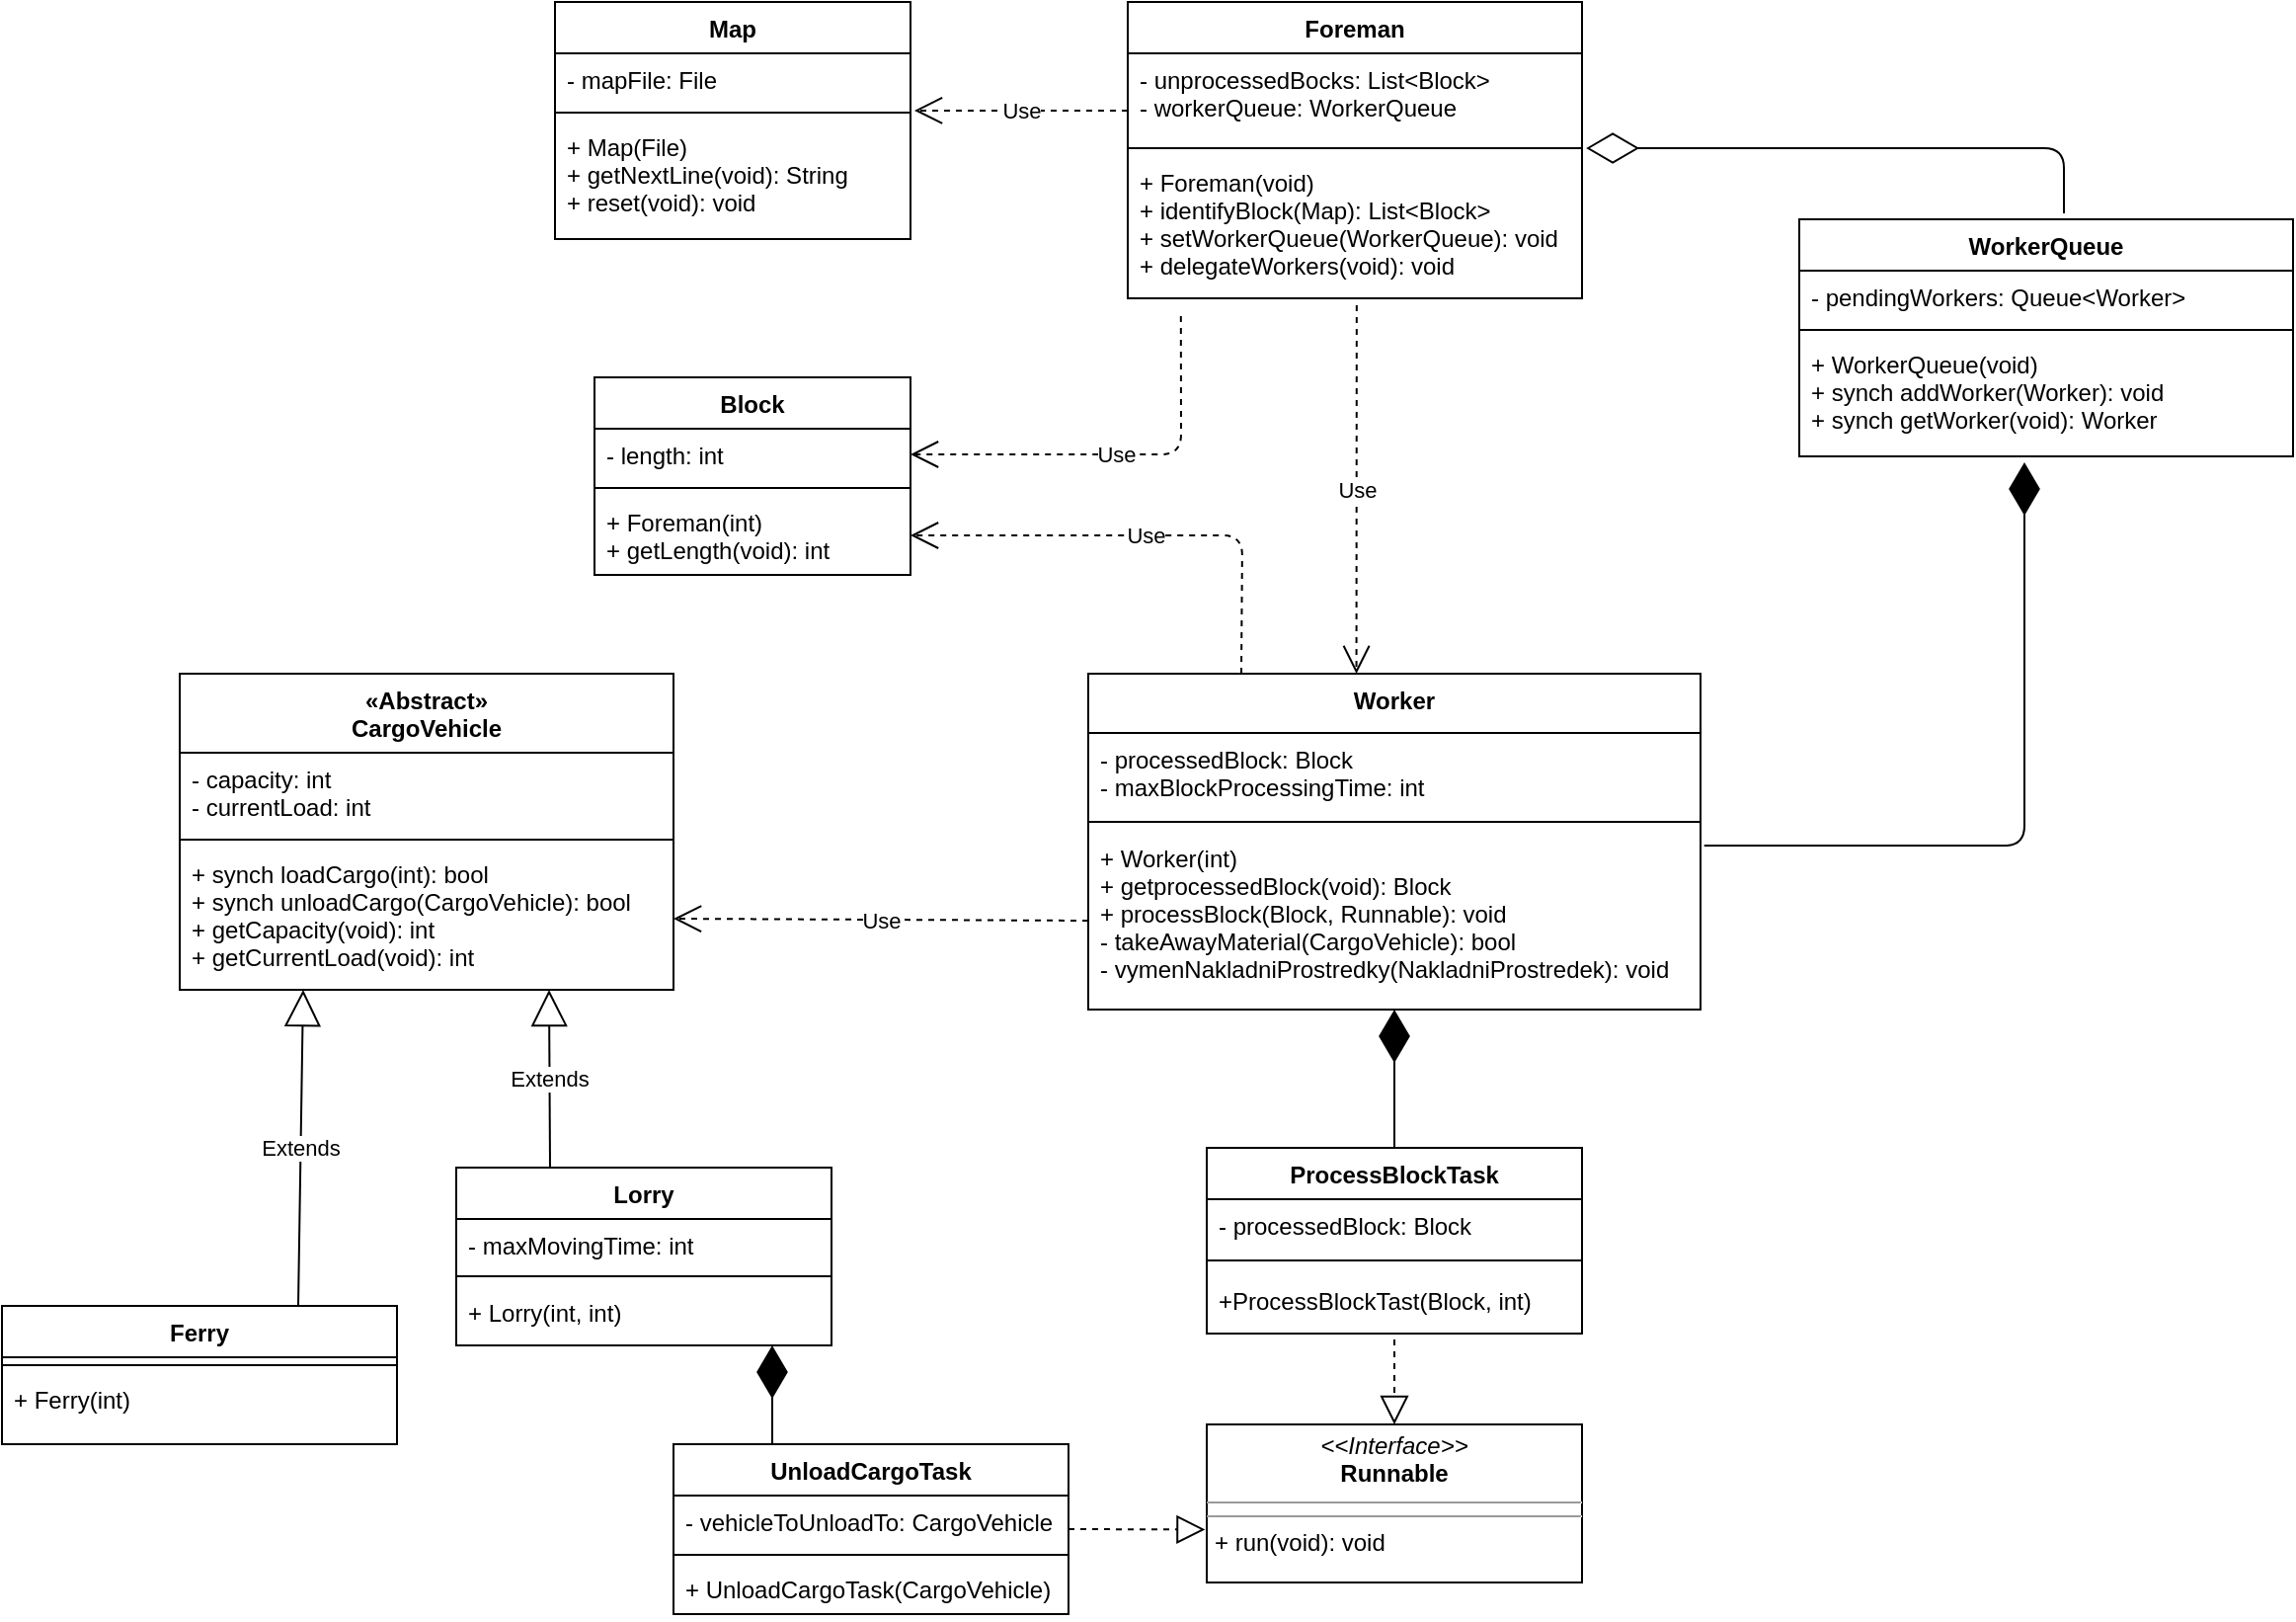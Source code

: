 <mxfile version="14.4.4" type="device"><diagram id="zkKDPGgyt6En0iNMOOIh" name="Page-1"><mxGraphModel dx="1038" dy="556" grid="1" gridSize="10" guides="1" tooltips="1" connect="1" arrows="1" fold="1" page="1" pageScale="1" pageWidth="827" pageHeight="1169" math="0" shadow="0"><root><mxCell id="0"/><mxCell id="1" parent="0"/><mxCell id="uHQ-mLf7w0CReq7TlKDz-1" value="Foreman" style="swimlane;fontStyle=1;align=center;verticalAlign=top;childLayout=stackLayout;horizontal=1;startSize=26;horizontalStack=0;resizeParent=1;resizeParentMax=0;resizeLast=0;collapsible=1;marginBottom=0;" parent="1" vertex="1"><mxGeometry x="800" y="90" width="230" height="150" as="geometry"/></mxCell><mxCell id="uHQ-mLf7w0CReq7TlKDz-2" value="- unprocessedBocks: List&lt;Block&gt;&#xA;- workerQueue: WorkerQueue&#xA;" style="text;strokeColor=none;fillColor=none;align=left;verticalAlign=top;spacingLeft=4;spacingRight=4;overflow=hidden;rotatable=0;points=[[0,0.5],[1,0.5]];portConstraint=eastwest;" parent="uHQ-mLf7w0CReq7TlKDz-1" vertex="1"><mxGeometry y="26" width="230" height="44" as="geometry"/></mxCell><mxCell id="uHQ-mLf7w0CReq7TlKDz-3" value="" style="line;strokeWidth=1;fillColor=none;align=left;verticalAlign=middle;spacingTop=-1;spacingLeft=3;spacingRight=3;rotatable=0;labelPosition=right;points=[];portConstraint=eastwest;" parent="uHQ-mLf7w0CReq7TlKDz-1" vertex="1"><mxGeometry y="70" width="230" height="8" as="geometry"/></mxCell><mxCell id="uHQ-mLf7w0CReq7TlKDz-4" value="+ Foreman(void)&#xA;+ identifyBlock(Map): List&lt;Block&gt;&#xA;+ setWorkerQueue(WorkerQueue): void&#xA;+ delegateWorkers(void): void&#xA;" style="text;strokeColor=none;fillColor=none;align=left;verticalAlign=top;spacingLeft=4;spacingRight=4;overflow=hidden;rotatable=0;points=[[0,0.5],[1,0.5]];portConstraint=eastwest;" parent="uHQ-mLf7w0CReq7TlKDz-1" vertex="1"><mxGeometry y="78" width="230" height="72" as="geometry"/></mxCell><mxCell id="uHQ-mLf7w0CReq7TlKDz-6" value="Worker" style="swimlane;fontStyle=1;align=center;verticalAlign=top;childLayout=stackLayout;horizontal=1;startSize=30;horizontalStack=0;resizeParent=1;resizeParentMax=0;resizeLast=0;collapsible=1;marginBottom=0;" parent="1" vertex="1"><mxGeometry x="780" y="430" width="310" height="170" as="geometry"><mxRectangle x="330" y="210" width="70" height="30" as="alternateBounds"/></mxGeometry></mxCell><mxCell id="uHQ-mLf7w0CReq7TlKDz-57" value="- processedBlock: Block&#xA;- maxBlockProcessingTime: int&#xA;" style="text;strokeColor=none;fillColor=none;align=left;verticalAlign=top;spacingLeft=4;spacingRight=4;overflow=hidden;rotatable=0;points=[[0,0.5],[1,0.5]];portConstraint=eastwest;fontStyle=0;" parent="uHQ-mLf7w0CReq7TlKDz-6" vertex="1"><mxGeometry y="30" width="310" height="40" as="geometry"/></mxCell><mxCell id="uHQ-mLf7w0CReq7TlKDz-8" value="" style="line;strokeWidth=1;fillColor=none;align=left;verticalAlign=middle;spacingTop=-1;spacingLeft=3;spacingRight=3;rotatable=0;labelPosition=right;points=[];portConstraint=eastwest;" parent="uHQ-mLf7w0CReq7TlKDz-6" vertex="1"><mxGeometry y="70" width="310" height="10" as="geometry"/></mxCell><mxCell id="uHQ-mLf7w0CReq7TlKDz-9" value="+ Worker(int)&#xA;+ getprocessedBlock(void): Block&#xA;+ processBlock(Block, Runnable): void&#xA;- takeAwayMaterial(CargoVehicle): bool&#xA;- vymenNakladniProstredky(NakladniProstredek): void" style="text;strokeColor=none;fillColor=none;align=left;verticalAlign=top;spacingLeft=4;spacingRight=4;overflow=hidden;rotatable=0;points=[[0,0.5],[1,0.5]];portConstraint=eastwest;" parent="uHQ-mLf7w0CReq7TlKDz-6" vertex="1"><mxGeometry y="80" width="310" height="90" as="geometry"/></mxCell><mxCell id="uHQ-mLf7w0CReq7TlKDz-10" value="Lorry" style="swimlane;fontStyle=1;align=center;verticalAlign=top;childLayout=stackLayout;horizontal=1;startSize=26;horizontalStack=0;resizeParent=1;resizeParentMax=0;resizeLast=0;collapsible=1;marginBottom=0;" parent="1" vertex="1"><mxGeometry x="460" y="680" width="190" height="90" as="geometry"/></mxCell><mxCell id="uHQ-mLf7w0CReq7TlKDz-60" value="- maxMovingTime: int&#xA;" style="text;strokeColor=none;fillColor=none;align=left;verticalAlign=top;spacingLeft=4;spacingRight=4;overflow=hidden;rotatable=0;points=[[0,0.5],[1,0.5]];portConstraint=eastwest;fontStyle=0" parent="uHQ-mLf7w0CReq7TlKDz-10" vertex="1"><mxGeometry y="26" width="190" height="24" as="geometry"/></mxCell><mxCell id="uHQ-mLf7w0CReq7TlKDz-12" value="" style="line;strokeWidth=1;fillColor=none;align=left;verticalAlign=middle;spacingTop=-1;spacingLeft=3;spacingRight=3;rotatable=0;labelPosition=right;points=[];portConstraint=eastwest;" parent="uHQ-mLf7w0CReq7TlKDz-10" vertex="1"><mxGeometry y="50" width="190" height="10" as="geometry"/></mxCell><mxCell id="uHQ-mLf7w0CReq7TlKDz-66" value="+ Lorry(int, int)" style="text;strokeColor=none;fillColor=none;align=left;verticalAlign=top;spacingLeft=4;spacingRight=4;overflow=hidden;rotatable=0;points=[[0,0.5],[1,0.5]];portConstraint=eastwest;" parent="uHQ-mLf7w0CReq7TlKDz-10" vertex="1"><mxGeometry y="60" width="190" height="30" as="geometry"/></mxCell><mxCell id="uHQ-mLf7w0CReq7TlKDz-14" value="Block" style="swimlane;fontStyle=1;align=center;verticalAlign=top;childLayout=stackLayout;horizontal=1;startSize=26;horizontalStack=0;resizeParent=1;resizeParentMax=0;resizeLast=0;collapsible=1;marginBottom=0;" parent="1" vertex="1"><mxGeometry x="530" y="280" width="160" height="100" as="geometry"/></mxCell><mxCell id="uHQ-mLf7w0CReq7TlKDz-15" value="- length: int" style="text;strokeColor=none;fillColor=none;align=left;verticalAlign=top;spacingLeft=4;spacingRight=4;overflow=hidden;rotatable=0;points=[[0,0.5],[1,0.5]];portConstraint=eastwest;" parent="uHQ-mLf7w0CReq7TlKDz-14" vertex="1"><mxGeometry y="26" width="160" height="26" as="geometry"/></mxCell><mxCell id="uHQ-mLf7w0CReq7TlKDz-16" value="" style="line;strokeWidth=1;fillColor=none;align=left;verticalAlign=middle;spacingTop=-1;spacingLeft=3;spacingRight=3;rotatable=0;labelPosition=right;points=[];portConstraint=eastwest;" parent="uHQ-mLf7w0CReq7TlKDz-14" vertex="1"><mxGeometry y="52" width="160" height="8" as="geometry"/></mxCell><mxCell id="uHQ-mLf7w0CReq7TlKDz-17" value="+ Foreman(int)&#xA;+ getLength(void): int" style="text;strokeColor=none;fillColor=none;align=left;verticalAlign=top;spacingLeft=4;spacingRight=4;overflow=hidden;rotatable=0;points=[[0,0.5],[1,0.5]];portConstraint=eastwest;" parent="uHQ-mLf7w0CReq7TlKDz-14" vertex="1"><mxGeometry y="60" width="160" height="40" as="geometry"/></mxCell><mxCell id="uHQ-mLf7w0CReq7TlKDz-61" value="Ferry" style="swimlane;fontStyle=1;align=center;verticalAlign=top;childLayout=stackLayout;horizontal=1;startSize=26;horizontalStack=0;resizeParent=1;resizeParentMax=0;resizeLast=0;collapsible=1;marginBottom=0;" parent="1" vertex="1"><mxGeometry x="230" y="750" width="200" height="70" as="geometry"/></mxCell><mxCell id="uHQ-mLf7w0CReq7TlKDz-63" value="" style="line;strokeWidth=1;fillColor=none;align=left;verticalAlign=middle;spacingTop=-1;spacingLeft=3;spacingRight=3;rotatable=0;labelPosition=right;points=[];portConstraint=eastwest;" parent="uHQ-mLf7w0CReq7TlKDz-61" vertex="1"><mxGeometry y="26" width="200" height="8" as="geometry"/></mxCell><mxCell id="uHQ-mLf7w0CReq7TlKDz-64" value="+ Ferry(int)" style="text;strokeColor=none;fillColor=none;align=left;verticalAlign=top;spacingLeft=4;spacingRight=4;overflow=hidden;rotatable=0;points=[[0,0.5],[1,0.5]];portConstraint=eastwest;" parent="uHQ-mLf7w0CReq7TlKDz-61" vertex="1"><mxGeometry y="34" width="200" height="36" as="geometry"/></mxCell><mxCell id="uHQ-mLf7w0CReq7TlKDz-67" value="«Abstract»&#xA;CargoVehicle" style="swimlane;fontStyle=1;align=center;verticalAlign=top;childLayout=stackLayout;horizontal=1;startSize=40;horizontalStack=0;resizeParent=1;resizeParentMax=0;resizeLast=0;collapsible=1;marginBottom=0;" parent="1" vertex="1"><mxGeometry x="320" y="430" width="250" height="160" as="geometry"/></mxCell><mxCell id="uHQ-mLf7w0CReq7TlKDz-68" value="- capacity: int&#xA;- currentLoad: int&#xA;" style="text;strokeColor=none;fillColor=none;align=left;verticalAlign=top;spacingLeft=4;spacingRight=4;overflow=hidden;rotatable=0;points=[[0,0.5],[1,0.5]];portConstraint=eastwest;" parent="uHQ-mLf7w0CReq7TlKDz-67" vertex="1"><mxGeometry y="40" width="250" height="40" as="geometry"/></mxCell><mxCell id="uHQ-mLf7w0CReq7TlKDz-69" value="" style="line;strokeWidth=1;fillColor=none;align=left;verticalAlign=middle;spacingTop=-1;spacingLeft=3;spacingRight=3;rotatable=0;labelPosition=right;points=[];portConstraint=eastwest;" parent="uHQ-mLf7w0CReq7TlKDz-67" vertex="1"><mxGeometry y="80" width="250" height="8" as="geometry"/></mxCell><mxCell id="uHQ-mLf7w0CReq7TlKDz-70" value="+ synch loadCargo(int): bool&#xA;+ synch unloadCargo(CargoVehicle): bool&#xA;+ getCapacity(void): int&#xA;+ getCurrentLoad(void): int&#xA;" style="text;strokeColor=none;fillColor=none;align=left;verticalAlign=top;spacingLeft=4;spacingRight=4;overflow=hidden;rotatable=0;points=[[0,0.5],[1,0.5]];portConstraint=eastwest;" parent="uHQ-mLf7w0CReq7TlKDz-67" vertex="1"><mxGeometry y="88" width="250" height="72" as="geometry"/></mxCell><mxCell id="uHQ-mLf7w0CReq7TlKDz-72" value="Extends" style="endArrow=block;endSize=16;endFill=0;html=1;exitX=0.25;exitY=0;exitDx=0;exitDy=0;entryX=0.748;entryY=1;entryDx=0;entryDy=0;entryPerimeter=0;" parent="1" source="uHQ-mLf7w0CReq7TlKDz-10" target="uHQ-mLf7w0CReq7TlKDz-70" edge="1"><mxGeometry width="160" relative="1" as="geometry"><mxPoint x="180" y="780" as="sourcePoint"/><mxPoint x="360" y="635" as="targetPoint"/></mxGeometry></mxCell><mxCell id="uHQ-mLf7w0CReq7TlKDz-73" value="Extends" style="endArrow=block;endSize=16;endFill=0;html=1;exitX=0.75;exitY=0;exitDx=0;exitDy=0;entryX=0.25;entryY=1;entryDx=0;entryDy=0;" parent="1" source="uHQ-mLf7w0CReq7TlKDz-61" target="uHQ-mLf7w0CReq7TlKDz-67" edge="1"><mxGeometry width="160" relative="1" as="geometry"><mxPoint x="500" y="850" as="sourcePoint"/><mxPoint x="410" y="630" as="targetPoint"/></mxGeometry></mxCell><mxCell id="uHQ-mLf7w0CReq7TlKDz-74" value="Map" style="swimlane;fontStyle=1;align=center;verticalAlign=top;childLayout=stackLayout;horizontal=1;startSize=26;horizontalStack=0;resizeParent=1;resizeParentMax=0;resizeLast=0;collapsible=1;marginBottom=0;" parent="1" vertex="1"><mxGeometry x="510" y="90" width="180" height="120" as="geometry"/></mxCell><mxCell id="uHQ-mLf7w0CReq7TlKDz-75" value="- mapFile: File" style="text;strokeColor=none;fillColor=none;align=left;verticalAlign=top;spacingLeft=4;spacingRight=4;overflow=hidden;rotatable=0;points=[[0,0.5],[1,0.5]];portConstraint=eastwest;" parent="uHQ-mLf7w0CReq7TlKDz-74" vertex="1"><mxGeometry y="26" width="180" height="26" as="geometry"/></mxCell><mxCell id="uHQ-mLf7w0CReq7TlKDz-76" value="" style="line;strokeWidth=1;fillColor=none;align=left;verticalAlign=middle;spacingTop=-1;spacingLeft=3;spacingRight=3;rotatable=0;labelPosition=right;points=[];portConstraint=eastwest;" parent="uHQ-mLf7w0CReq7TlKDz-74" vertex="1"><mxGeometry y="52" width="180" height="8" as="geometry"/></mxCell><mxCell id="uHQ-mLf7w0CReq7TlKDz-77" value="+ Map(File)&#xA;+ getNextLine(void): String&#xA;+ reset(void): void&#xA;" style="text;strokeColor=none;fillColor=none;align=left;verticalAlign=top;spacingLeft=4;spacingRight=4;overflow=hidden;rotatable=0;points=[[0,0.5],[1,0.5]];portConstraint=eastwest;" parent="uHQ-mLf7w0CReq7TlKDz-74" vertex="1"><mxGeometry y="60" width="180" height="60" as="geometry"/></mxCell><mxCell id="uHQ-mLf7w0CReq7TlKDz-78" value="&lt;p style=&quot;margin: 0px ; margin-top: 4px ; text-align: center&quot;&gt;&lt;i&gt;&amp;lt;&amp;lt;Interface&amp;gt;&amp;gt;&lt;/i&gt;&lt;br&gt;&lt;b&gt;Runnable&lt;/b&gt;&lt;/p&gt;&lt;hr size=&quot;1&quot;&gt;&lt;hr size=&quot;1&quot;&gt;&lt;p style=&quot;margin: 0px ; margin-left: 4px&quot;&gt;+ run(void): void&lt;br&gt;&lt;/p&gt;" style="verticalAlign=top;align=left;overflow=fill;fontSize=12;fontFamily=Helvetica;html=1;" parent="1" vertex="1"><mxGeometry x="840" y="810" width="190" height="80" as="geometry"/></mxCell><mxCell id="uHQ-mLf7w0CReq7TlKDz-81" value="Use" style="endArrow=open;endSize=12;dashed=1;html=1;exitX=0.25;exitY=0;exitDx=0;exitDy=0;entryX=1;entryY=0.5;entryDx=0;entryDy=0;" parent="1" source="uHQ-mLf7w0CReq7TlKDz-6" target="uHQ-mLf7w0CReq7TlKDz-17" edge="1"><mxGeometry width="160" relative="1" as="geometry"><mxPoint x="835" y="380" as="sourcePoint"/><mxPoint x="995" y="380" as="targetPoint"/><Array as="points"><mxPoint x="858" y="360"/></Array></mxGeometry></mxCell><mxCell id="uHQ-mLf7w0CReq7TlKDz-82" value="Use" style="endArrow=open;endSize=12;dashed=1;html=1;entryX=1.011;entryY=1.115;entryDx=0;entryDy=0;entryPerimeter=0;" parent="1" target="uHQ-mLf7w0CReq7TlKDz-75" edge="1"><mxGeometry width="160" relative="1" as="geometry"><mxPoint x="800" y="145" as="sourcePoint"/><mxPoint x="900" y="270" as="targetPoint"/></mxGeometry></mxCell><mxCell id="uHQ-mLf7w0CReq7TlKDz-83" value="Use" style="endArrow=open;endSize=12;dashed=1;html=1;exitX=0.117;exitY=1.125;exitDx=0;exitDy=0;exitPerimeter=0;entryX=1;entryY=0.5;entryDx=0;entryDy=0;" parent="1" source="uHQ-mLf7w0CReq7TlKDz-4" target="uHQ-mLf7w0CReq7TlKDz-15" edge="1"><mxGeometry width="160" relative="1" as="geometry"><mxPoint x="740" y="270" as="sourcePoint"/><mxPoint x="900" y="270" as="targetPoint"/><Array as="points"><mxPoint x="827" y="319"/></Array></mxGeometry></mxCell><mxCell id="uHQ-mLf7w0CReq7TlKDz-85" value="WorkerQueue" style="swimlane;fontStyle=1;align=center;verticalAlign=top;childLayout=stackLayout;horizontal=1;startSize=26;horizontalStack=0;resizeParent=1;resizeParentMax=0;resizeLast=0;collapsible=1;marginBottom=0;" parent="1" vertex="1"><mxGeometry x="1140" y="200" width="250" height="120" as="geometry"/></mxCell><mxCell id="uHQ-mLf7w0CReq7TlKDz-86" value="- pendingWorkers: Queue&lt;Worker&gt;" style="text;strokeColor=none;fillColor=none;align=left;verticalAlign=top;spacingLeft=4;spacingRight=4;overflow=hidden;rotatable=0;points=[[0,0.5],[1,0.5]];portConstraint=eastwest;" parent="uHQ-mLf7w0CReq7TlKDz-85" vertex="1"><mxGeometry y="26" width="250" height="26" as="geometry"/></mxCell><mxCell id="uHQ-mLf7w0CReq7TlKDz-87" value="" style="line;strokeWidth=1;fillColor=none;align=left;verticalAlign=middle;spacingTop=-1;spacingLeft=3;spacingRight=3;rotatable=0;labelPosition=right;points=[];portConstraint=eastwest;" parent="uHQ-mLf7w0CReq7TlKDz-85" vertex="1"><mxGeometry y="52" width="250" height="8" as="geometry"/></mxCell><mxCell id="uHQ-mLf7w0CReq7TlKDz-88" value="+ WorkerQueue(void)&#xA;+ synch addWorker(Worker): void&#xA;+ synch getWorker(void): Worker&#xA;" style="text;strokeColor=none;fillColor=none;align=left;verticalAlign=top;spacingLeft=4;spacingRight=4;overflow=hidden;rotatable=0;points=[[0,0.5],[1,0.5]];portConstraint=eastwest;" parent="uHQ-mLf7w0CReq7TlKDz-85" vertex="1"><mxGeometry y="60" width="250" height="60" as="geometry"/></mxCell><mxCell id="uHQ-mLf7w0CReq7TlKDz-89" value="" style="endArrow=diamondThin;endFill=1;endSize=24;html=1;entryX=0.456;entryY=1.05;entryDx=0;entryDy=0;entryPerimeter=0;exitX=1.006;exitY=0.078;exitDx=0;exitDy=0;exitPerimeter=0;" parent="1" source="uHQ-mLf7w0CReq7TlKDz-9" target="uHQ-mLf7w0CReq7TlKDz-88" edge="1"><mxGeometry width="160" relative="1" as="geometry"><mxPoint x="940" y="390" as="sourcePoint"/><mxPoint x="1100" y="390" as="targetPoint"/><Array as="points"><mxPoint x="1254" y="517"/></Array></mxGeometry></mxCell><mxCell id="uHQ-mLf7w0CReq7TlKDz-90" value="" style="endArrow=diamondThin;endFill=0;endSize=24;html=1;entryX=1.009;entryY=1.091;entryDx=0;entryDy=0;entryPerimeter=0;exitX=0.536;exitY=-0.025;exitDx=0;exitDy=0;exitPerimeter=0;" parent="1" source="uHQ-mLf7w0CReq7TlKDz-85" target="uHQ-mLf7w0CReq7TlKDz-2" edge="1"><mxGeometry width="160" relative="1" as="geometry"><mxPoint x="940" y="350" as="sourcePoint"/><mxPoint x="1100" y="350" as="targetPoint"/><Array as="points"><mxPoint x="1274" y="164"/></Array></mxGeometry></mxCell><mxCell id="uHQ-mLf7w0CReq7TlKDz-91" value="Use" style="endArrow=open;endSize=12;dashed=1;html=1;exitX=0.504;exitY=1.048;exitDx=0;exitDy=0;exitPerimeter=0;entryX=0.438;entryY=0;entryDx=0;entryDy=0;entryPerimeter=0;" parent="1" source="uHQ-mLf7w0CReq7TlKDz-4" target="uHQ-mLf7w0CReq7TlKDz-6" edge="1"><mxGeometry width="160" relative="1" as="geometry"><mxPoint x="940" y="350" as="sourcePoint"/><mxPoint x="1100" y="350" as="targetPoint"/></mxGeometry></mxCell><mxCell id="CrK8IDVov0FOI1mZxJMM-1" value="ProcessBlockTask" style="swimlane;fontStyle=1;align=center;verticalAlign=top;childLayout=stackLayout;horizontal=1;startSize=26;horizontalStack=0;resizeParent=1;resizeParentMax=0;resizeLast=0;collapsible=1;marginBottom=0;" vertex="1" parent="1"><mxGeometry x="840" y="670" width="190" height="94" as="geometry"/></mxCell><mxCell id="CrK8IDVov0FOI1mZxJMM-16" value="- processedBlock: Block" style="text;strokeColor=none;fillColor=none;align=left;verticalAlign=top;spacingLeft=4;spacingRight=4;overflow=hidden;rotatable=0;points=[[0,0.5],[1,0.5]];portConstraint=eastwest;" vertex="1" parent="CrK8IDVov0FOI1mZxJMM-1"><mxGeometry y="26" width="190" height="24" as="geometry"/></mxCell><mxCell id="CrK8IDVov0FOI1mZxJMM-3" value="" style="line;strokeWidth=1;fillColor=none;align=left;verticalAlign=middle;spacingTop=-1;spacingLeft=3;spacingRight=3;rotatable=0;labelPosition=right;points=[];portConstraint=eastwest;" vertex="1" parent="CrK8IDVov0FOI1mZxJMM-1"><mxGeometry y="50" width="190" height="14" as="geometry"/></mxCell><mxCell id="CrK8IDVov0FOI1mZxJMM-4" value="+ProcessBlockTast(Block, int)" style="text;strokeColor=none;fillColor=none;align=left;verticalAlign=top;spacingLeft=4;spacingRight=4;overflow=hidden;rotatable=0;points=[[0,0.5],[1,0.5]];portConstraint=eastwest;" vertex="1" parent="CrK8IDVov0FOI1mZxJMM-1"><mxGeometry y="64" width="190" height="30" as="geometry"/></mxCell><mxCell id="CrK8IDVov0FOI1mZxJMM-5" value="" style="endArrow=block;dashed=1;endFill=0;endSize=12;html=1;exitX=0.5;exitY=1.1;exitDx=0;exitDy=0;exitPerimeter=0;entryX=0.5;entryY=0;entryDx=0;entryDy=0;" edge="1" parent="1" source="CrK8IDVov0FOI1mZxJMM-4" target="uHQ-mLf7w0CReq7TlKDz-78"><mxGeometry width="160" relative="1" as="geometry"><mxPoint x="910" y="770" as="sourcePoint"/><mxPoint x="1070" y="770" as="targetPoint"/></mxGeometry></mxCell><mxCell id="CrK8IDVov0FOI1mZxJMM-6" value="" style="endArrow=diamondThin;endFill=1;endSize=24;html=1;exitX=0.5;exitY=0;exitDx=0;exitDy=0;" edge="1" parent="1" source="CrK8IDVov0FOI1mZxJMM-1"><mxGeometry width="160" relative="1" as="geometry"><mxPoint x="810" y="640" as="sourcePoint"/><mxPoint x="935" y="600" as="targetPoint"/></mxGeometry></mxCell><mxCell id="CrK8IDVov0FOI1mZxJMM-9" value="UnloadCargoTask" style="swimlane;fontStyle=1;align=center;verticalAlign=top;childLayout=stackLayout;horizontal=1;startSize=26;horizontalStack=0;resizeParent=1;resizeParentMax=0;resizeLast=0;collapsible=1;marginBottom=0;" vertex="1" parent="1"><mxGeometry x="570" y="820" width="200" height="86" as="geometry"/></mxCell><mxCell id="CrK8IDVov0FOI1mZxJMM-17" value="- vehicleToUnloadTo: CargoVehicle" style="text;strokeColor=none;fillColor=none;align=left;verticalAlign=top;spacingLeft=4;spacingRight=4;overflow=hidden;rotatable=0;points=[[0,0.5],[1,0.5]];portConstraint=eastwest;" vertex="1" parent="CrK8IDVov0FOI1mZxJMM-9"><mxGeometry y="26" width="200" height="26" as="geometry"/></mxCell><mxCell id="CrK8IDVov0FOI1mZxJMM-11" value="" style="line;strokeWidth=1;fillColor=none;align=left;verticalAlign=middle;spacingTop=-1;spacingLeft=3;spacingRight=3;rotatable=0;labelPosition=right;points=[];portConstraint=eastwest;" vertex="1" parent="CrK8IDVov0FOI1mZxJMM-9"><mxGeometry y="52" width="200" height="8" as="geometry"/></mxCell><mxCell id="CrK8IDVov0FOI1mZxJMM-12" value="+ UnloadCargoTask(CargoVehicle)" style="text;strokeColor=none;fillColor=none;align=left;verticalAlign=top;spacingLeft=4;spacingRight=4;overflow=hidden;rotatable=0;points=[[0,0.5],[1,0.5]];portConstraint=eastwest;" vertex="1" parent="CrK8IDVov0FOI1mZxJMM-9"><mxGeometry y="60" width="200" height="26" as="geometry"/></mxCell><mxCell id="CrK8IDVov0FOI1mZxJMM-13" value="" style="endArrow=block;dashed=1;endFill=0;endSize=12;html=1;exitX=1;exitY=0.5;exitDx=0;exitDy=0;entryX=-0.004;entryY=0.665;entryDx=0;entryDy=0;entryPerimeter=0;" edge="1" parent="1" source="CrK8IDVov0FOI1mZxJMM-9" target="uHQ-mLf7w0CReq7TlKDz-78"><mxGeometry width="160" relative="1" as="geometry"><mxPoint x="630" y="710" as="sourcePoint"/><mxPoint x="790" y="710" as="targetPoint"/></mxGeometry></mxCell><mxCell id="CrK8IDVov0FOI1mZxJMM-14" value="" style="endArrow=diamondThin;endFill=1;endSize=24;html=1;exitX=0.25;exitY=0;exitDx=0;exitDy=0;entryX=0.842;entryY=1;entryDx=0;entryDy=0;entryPerimeter=0;" edge="1" parent="1" source="CrK8IDVov0FOI1mZxJMM-9" target="uHQ-mLf7w0CReq7TlKDz-66"><mxGeometry width="160" relative="1" as="geometry"><mxPoint x="500" y="710" as="sourcePoint"/><mxPoint x="590" y="780" as="targetPoint"/><Array as="points"/></mxGeometry></mxCell><mxCell id="CrK8IDVov0FOI1mZxJMM-15" value="Use" style="endArrow=open;endSize=12;dashed=1;html=1;entryX=1;entryY=0.5;entryDx=0;entryDy=0;exitX=0;exitY=0.5;exitDx=0;exitDy=0;" edge="1" parent="1" source="uHQ-mLf7w0CReq7TlKDz-9" target="uHQ-mLf7w0CReq7TlKDz-70"><mxGeometry width="160" relative="1" as="geometry"><mxPoint x="750" y="520" as="sourcePoint"/><mxPoint x="720" y="640" as="targetPoint"/></mxGeometry></mxCell></root></mxGraphModel></diagram></mxfile>